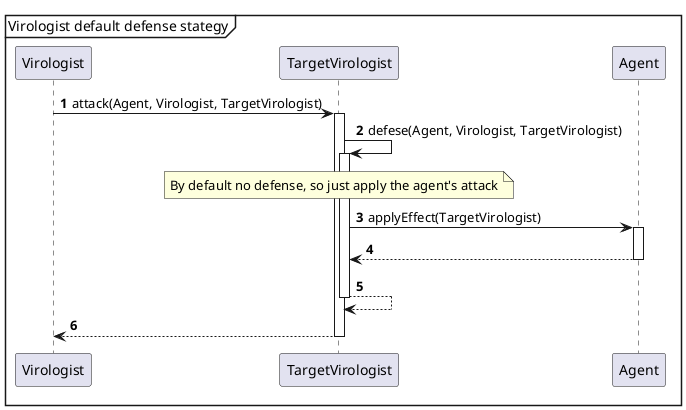 @startuml
'https://plantuml.com/sequence-diagram

autonumber

mainframe Virologist default defense stategy


Virologist -> TargetVirologist++: attack(Agent, Virologist, TargetVirologist)

TargetVirologist -> TargetVirologist++: defese(Agent, Virologist, TargetVirologist)


note over TargetVirologist
    By default no defense, so just apply the agent's attack
end note

TargetVirologist -> Agent++: applyEffect(TargetVirologist)
Agent --> TargetVirologist--

TargetVirologist --> TargetVirologist--

TargetVirologist --> Virologist --
@enduml